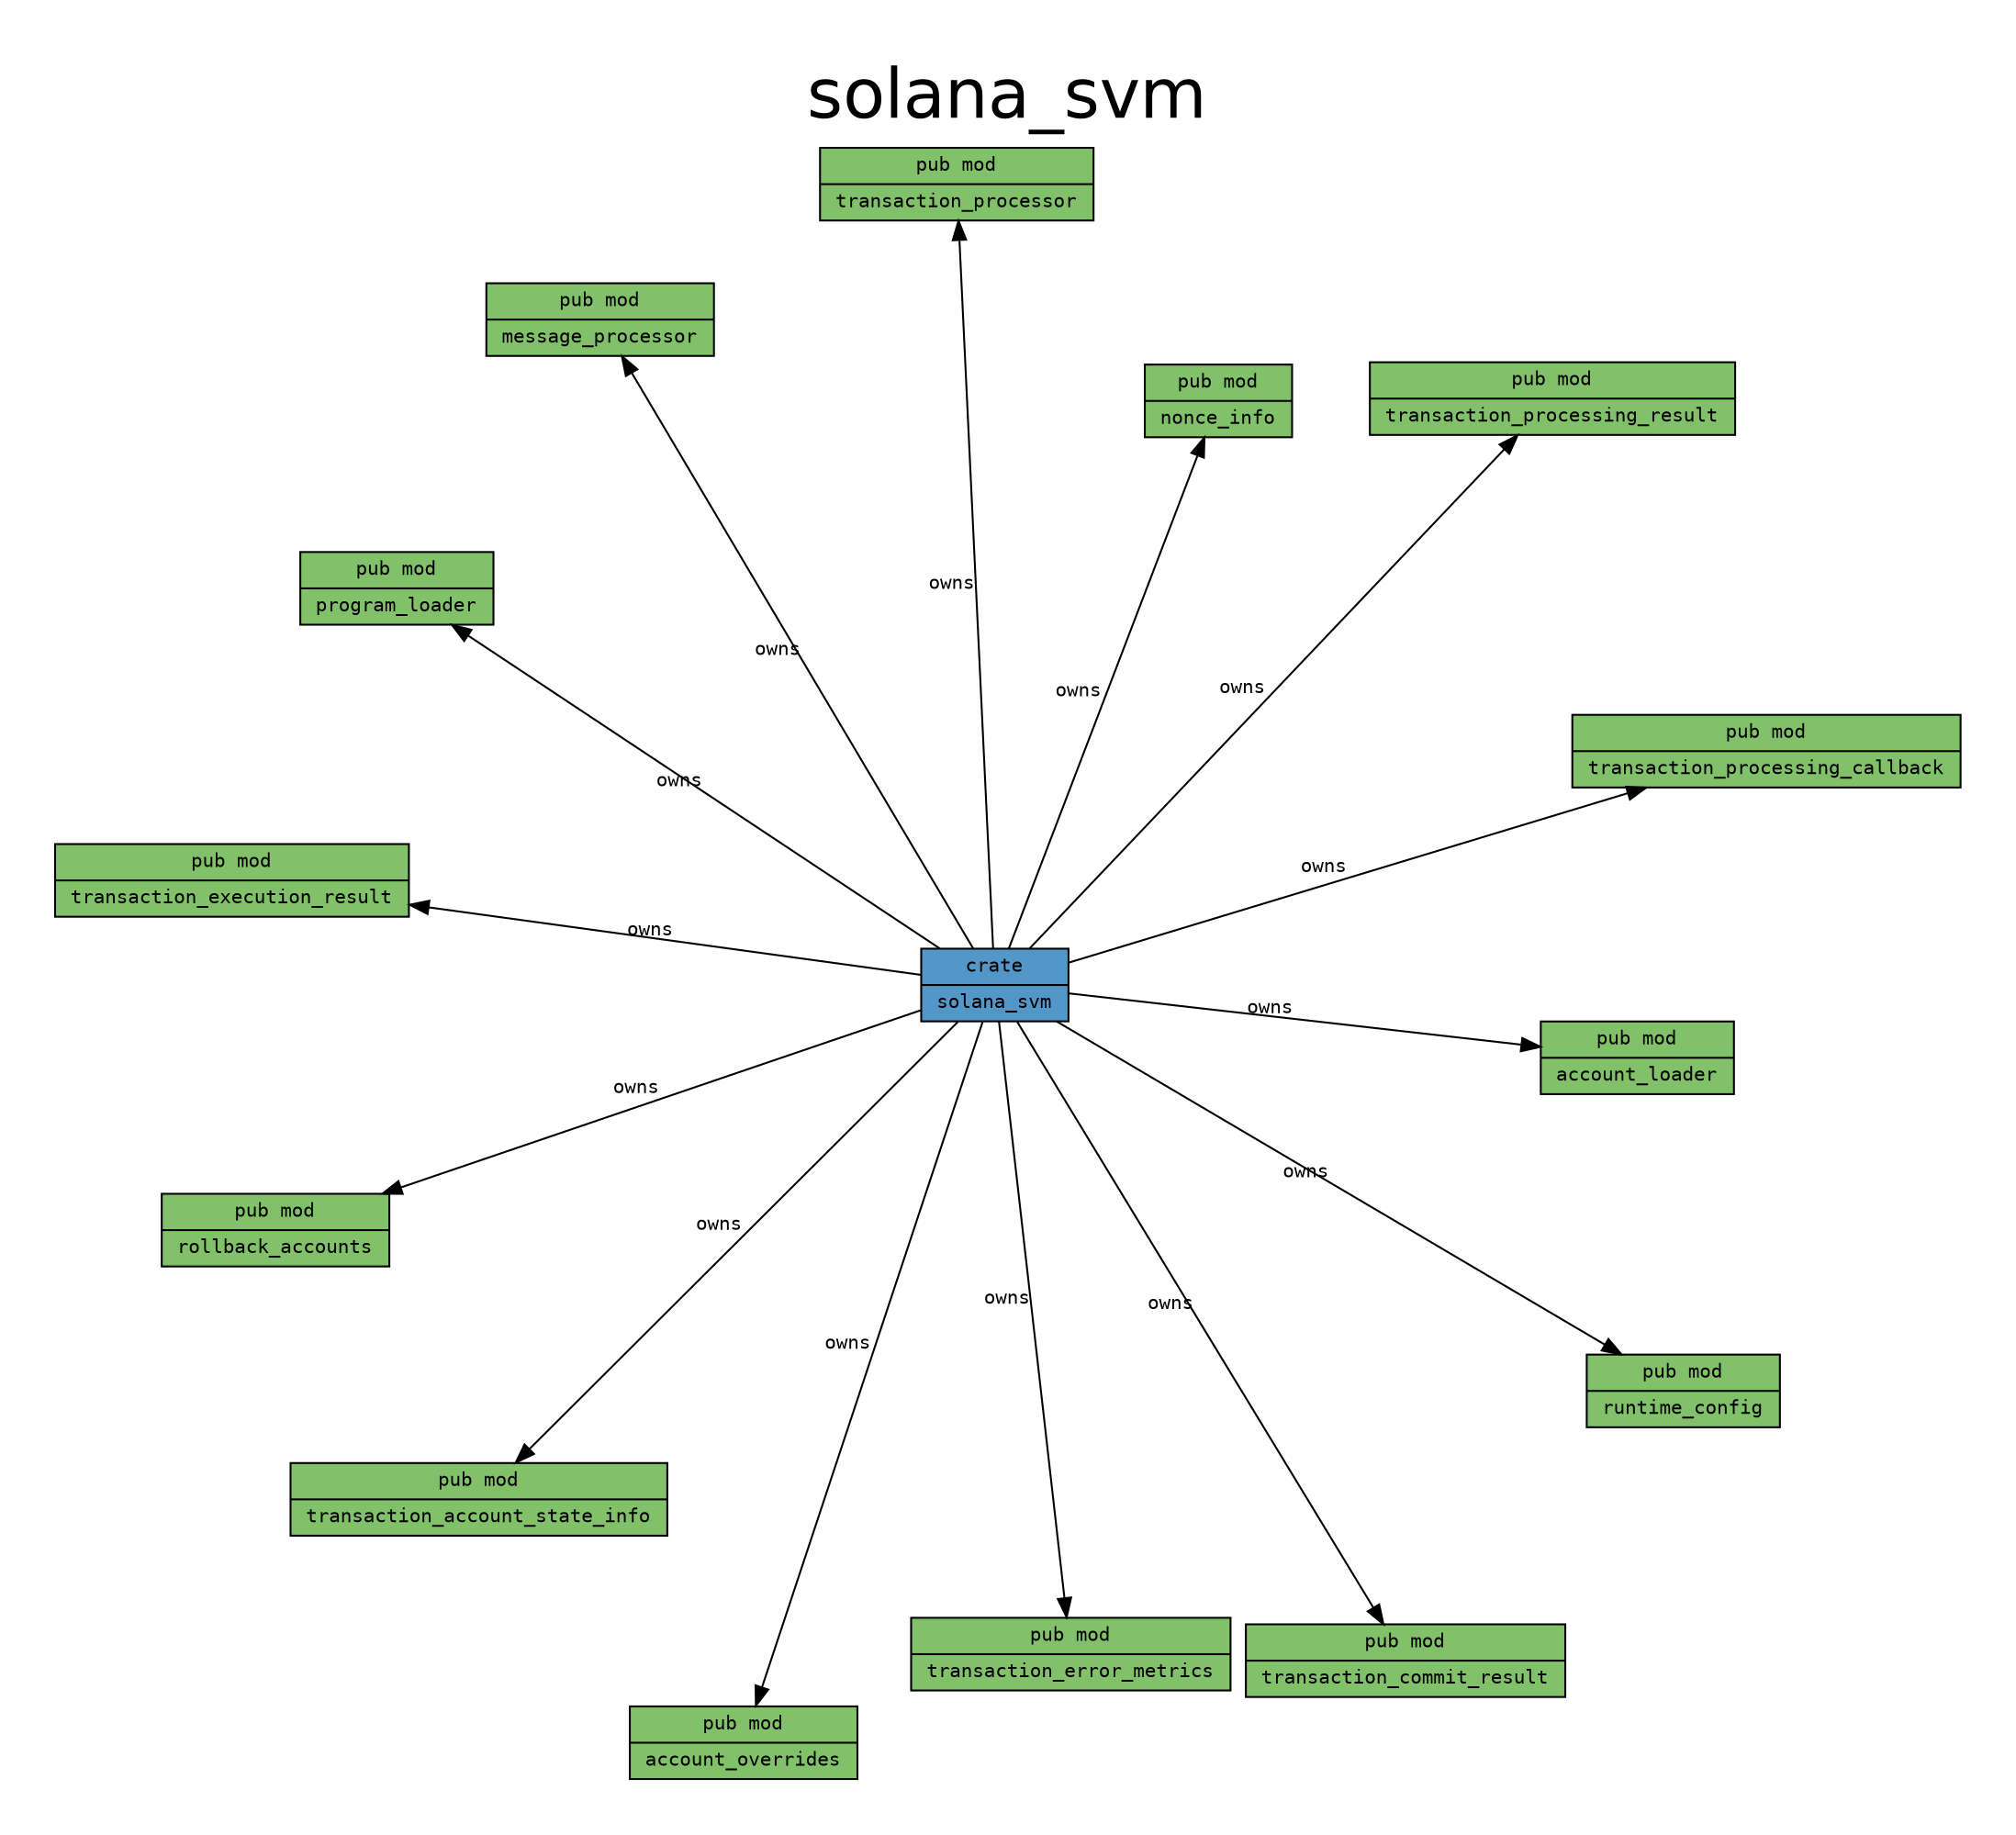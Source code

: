 digraph {

    graph [
        label="solana_svm",
        labelloc=t,

        pad=0.4,

        // Consider rendering the graph using a different layout algorithm, such as:
        // [dot, neato, twopi, circo, fdp, sfdp]
        layout=neato,
        overlap=false,
        splines="line",
        rankdir=LR,

        fontname="Helvetica", 
        fontsize="36",
    ];

    node [
        fontname="monospace",
        fontsize="10",
        shape="record",
        style="filled",
    ];

    edge [
        fontname="monospace",
        fontsize="10",
    ];

    "solana_svm" [label="crate|solana_svm", fillcolor="#5397c8"]; // "crate" node
    "solana_svm::account_loader" [label="pub mod|account_loader", fillcolor="#81c169"]; // "mod" node
    "solana_svm::account_overrides" [label="pub mod|account_overrides", fillcolor="#81c169"]; // "mod" node
    "solana_svm::message_processor" [label="pub mod|message_processor", fillcolor="#81c169"]; // "mod" node
    "solana_svm::nonce_info" [label="pub mod|nonce_info", fillcolor="#81c169"]; // "mod" node
    "solana_svm::program_loader" [label="pub mod|program_loader", fillcolor="#81c169"]; // "mod" node
    "solana_svm::rollback_accounts" [label="pub mod|rollback_accounts", fillcolor="#81c169"]; // "mod" node
    "solana_svm::runtime_config" [label="pub mod|runtime_config", fillcolor="#81c169"]; // "mod" node
    "solana_svm::transaction_account_state_info" [label="pub mod|transaction_account_state_info", fillcolor="#81c169"]; // "mod" node
    "solana_svm::transaction_commit_result" [label="pub mod|transaction_commit_result", fillcolor="#81c169"]; // "mod" node
    "solana_svm::transaction_error_metrics" [label="pub mod|transaction_error_metrics", fillcolor="#81c169"]; // "mod" node
    "solana_svm::transaction_execution_result" [label="pub mod|transaction_execution_result", fillcolor="#81c169"]; // "mod" node
    "solana_svm::transaction_processing_callback" [label="pub mod|transaction_processing_callback", fillcolor="#81c169"]; // "mod" node
    "solana_svm::transaction_processing_result" [label="pub mod|transaction_processing_result", fillcolor="#81c169"]; // "mod" node
    "solana_svm::transaction_processor" [label="pub mod|transaction_processor", fillcolor="#81c169"]; // "mod" node

    "solana_svm" -> "solana_svm::account_loader" [label="owns", color="#000000", style="solid"] [constraint=true]; // "owns" edge
    "solana_svm" -> "solana_svm::account_overrides" [label="owns", color="#000000", style="solid"] [constraint=true]; // "owns" edge
    "solana_svm" -> "solana_svm::message_processor" [label="owns", color="#000000", style="solid"] [constraint=true]; // "owns" edge
    "solana_svm" -> "solana_svm::nonce_info" [label="owns", color="#000000", style="solid"] [constraint=true]; // "owns" edge
    "solana_svm" -> "solana_svm::program_loader" [label="owns", color="#000000", style="solid"] [constraint=true]; // "owns" edge
    "solana_svm" -> "solana_svm::rollback_accounts" [label="owns", color="#000000", style="solid"] [constraint=true]; // "owns" edge
    "solana_svm" -> "solana_svm::runtime_config" [label="owns", color="#000000", style="solid"] [constraint=true]; // "owns" edge
    "solana_svm" -> "solana_svm::transaction_account_state_info" [label="owns", color="#000000", style="solid"] [constraint=true]; // "owns" edge
    "solana_svm" -> "solana_svm::transaction_commit_result" [label="owns", color="#000000", style="solid"] [constraint=true]; // "owns" edge
    "solana_svm" -> "solana_svm::transaction_error_metrics" [label="owns", color="#000000", style="solid"] [constraint=true]; // "owns" edge
    "solana_svm" -> "solana_svm::transaction_execution_result" [label="owns", color="#000000", style="solid"] [constraint=true]; // "owns" edge
    "solana_svm" -> "solana_svm::transaction_processing_callback" [label="owns", color="#000000", style="solid"] [constraint=true]; // "owns" edge
    "solana_svm" -> "solana_svm::transaction_processing_result" [label="owns", color="#000000", style="solid"] [constraint=true]; // "owns" edge
    "solana_svm" -> "solana_svm::transaction_processor" [label="owns", color="#000000", style="solid"] [constraint=true]; // "owns" edge

}
